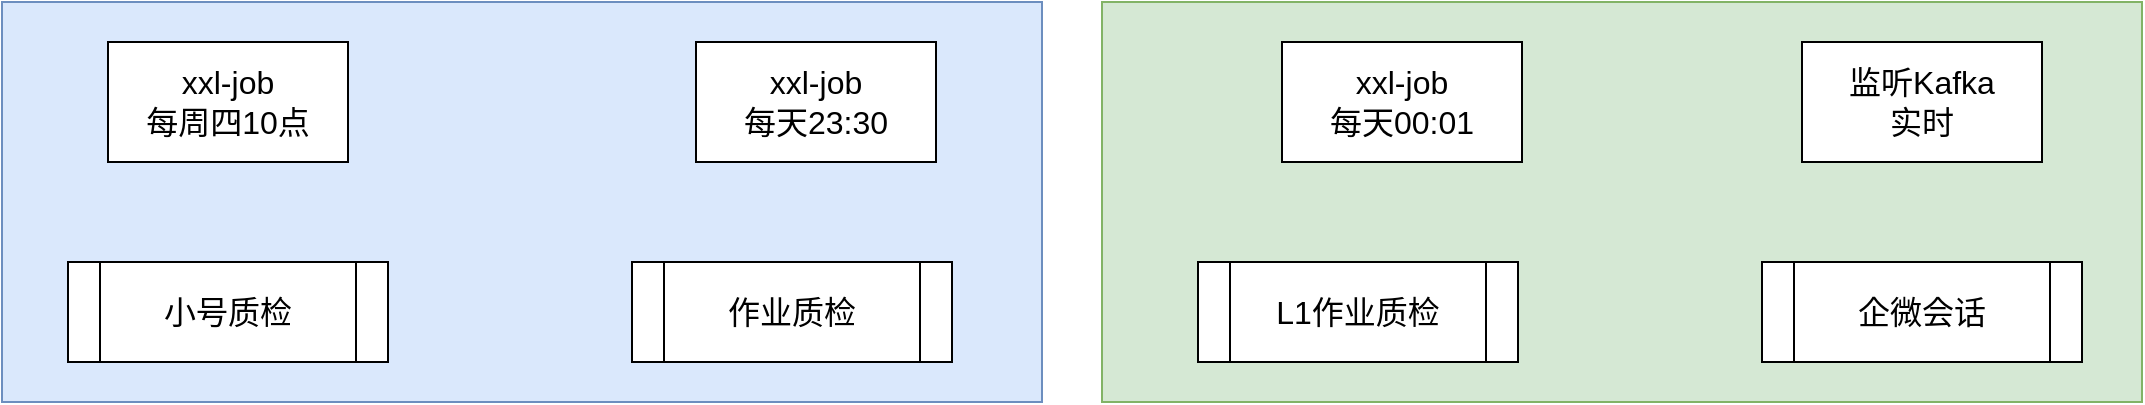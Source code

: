 <mxfile version="21.6.8" type="github">
  <diagram name="第 1 页" id="dMJNWCL1bGJtL2uopitH">
    <mxGraphModel dx="1434" dy="758" grid="1" gridSize="10" guides="1" tooltips="1" connect="1" arrows="1" fold="1" page="1" pageScale="1" pageWidth="827" pageHeight="1169" math="0" shadow="0">
      <root>
        <mxCell id="0" />
        <mxCell id="1" parent="0" />
        <mxCell id="zbNSWQ39G8rCh_Bigl1x-12" value="" style="rounded=0;whiteSpace=wrap;html=1;fillColor=#d5e8d4;strokeColor=#82b366;" vertex="1" parent="1">
          <mxGeometry x="580" y="30" width="520" height="200" as="geometry" />
        </mxCell>
        <mxCell id="zbNSWQ39G8rCh_Bigl1x-11" value="" style="rounded=0;whiteSpace=wrap;html=1;fillColor=#dae8fc;strokeColor=#6c8ebf;" vertex="1" parent="1">
          <mxGeometry x="30" y="30" width="520" height="200" as="geometry" />
        </mxCell>
        <mxCell id="zbNSWQ39G8rCh_Bigl1x-1" value="&lt;font style=&quot;font-size: 16px;&quot;&gt;小号质检&lt;/font&gt;" style="shape=process;whiteSpace=wrap;html=1;backgroundOutline=1;" vertex="1" parent="1">
          <mxGeometry x="63" y="160" width="160" height="50" as="geometry" />
        </mxCell>
        <mxCell id="zbNSWQ39G8rCh_Bigl1x-2" value="&lt;font style=&quot;font-size: 16px;&quot;&gt;作业质检&lt;/font&gt;" style="shape=process;whiteSpace=wrap;html=1;backgroundOutline=1;" vertex="1" parent="1">
          <mxGeometry x="345" y="160" width="160" height="50" as="geometry" />
        </mxCell>
        <mxCell id="zbNSWQ39G8rCh_Bigl1x-4" value="&lt;font style=&quot;font-size: 16px;&quot;&gt;L1作业质检&lt;/font&gt;" style="shape=process;whiteSpace=wrap;html=1;backgroundOutline=1;" vertex="1" parent="1">
          <mxGeometry x="628" y="160" width="160" height="50" as="geometry" />
        </mxCell>
        <mxCell id="zbNSWQ39G8rCh_Bigl1x-6" value="&lt;span style=&quot;font-size: 16px;&quot;&gt;xxl-job&lt;br&gt;每周四10点&lt;/span&gt;" style="rounded=0;whiteSpace=wrap;html=1;" vertex="1" parent="1">
          <mxGeometry x="83" y="50" width="120" height="60" as="geometry" />
        </mxCell>
        <mxCell id="zbNSWQ39G8rCh_Bigl1x-7" value="&lt;span style=&quot;font-size: 16px;&quot;&gt;xxl-job&lt;br&gt;每&lt;/span&gt;&lt;font style=&quot;font-size: 16px;&quot;&gt;天23:30&lt;/font&gt;" style="rounded=0;whiteSpace=wrap;html=1;" vertex="1" parent="1">
          <mxGeometry x="377" y="50" width="120" height="60" as="geometry" />
        </mxCell>
        <mxCell id="zbNSWQ39G8rCh_Bigl1x-8" value="&lt;span style=&quot;font-size: 16px;&quot;&gt;xxl-job&lt;br&gt;每&lt;/span&gt;&lt;font style=&quot;font-size: 16px;&quot;&gt;天00:01&lt;/font&gt;" style="rounded=0;whiteSpace=wrap;html=1;" vertex="1" parent="1">
          <mxGeometry x="670" y="50" width="120" height="60" as="geometry" />
        </mxCell>
        <mxCell id="zbNSWQ39G8rCh_Bigl1x-9" value="&lt;span style=&quot;font-size: 16px;&quot;&gt;企微会话&lt;/span&gt;" style="shape=process;whiteSpace=wrap;html=1;backgroundOutline=1;" vertex="1" parent="1">
          <mxGeometry x="910" y="160" width="160" height="50" as="geometry" />
        </mxCell>
        <mxCell id="zbNSWQ39G8rCh_Bigl1x-10" value="&lt;span style=&quot;font-size: 16px;&quot;&gt;监听Kafka&lt;br&gt;实时&lt;br&gt;&lt;/span&gt;" style="rounded=0;whiteSpace=wrap;html=1;" vertex="1" parent="1">
          <mxGeometry x="930" y="50" width="120" height="60" as="geometry" />
        </mxCell>
      </root>
    </mxGraphModel>
  </diagram>
</mxfile>
